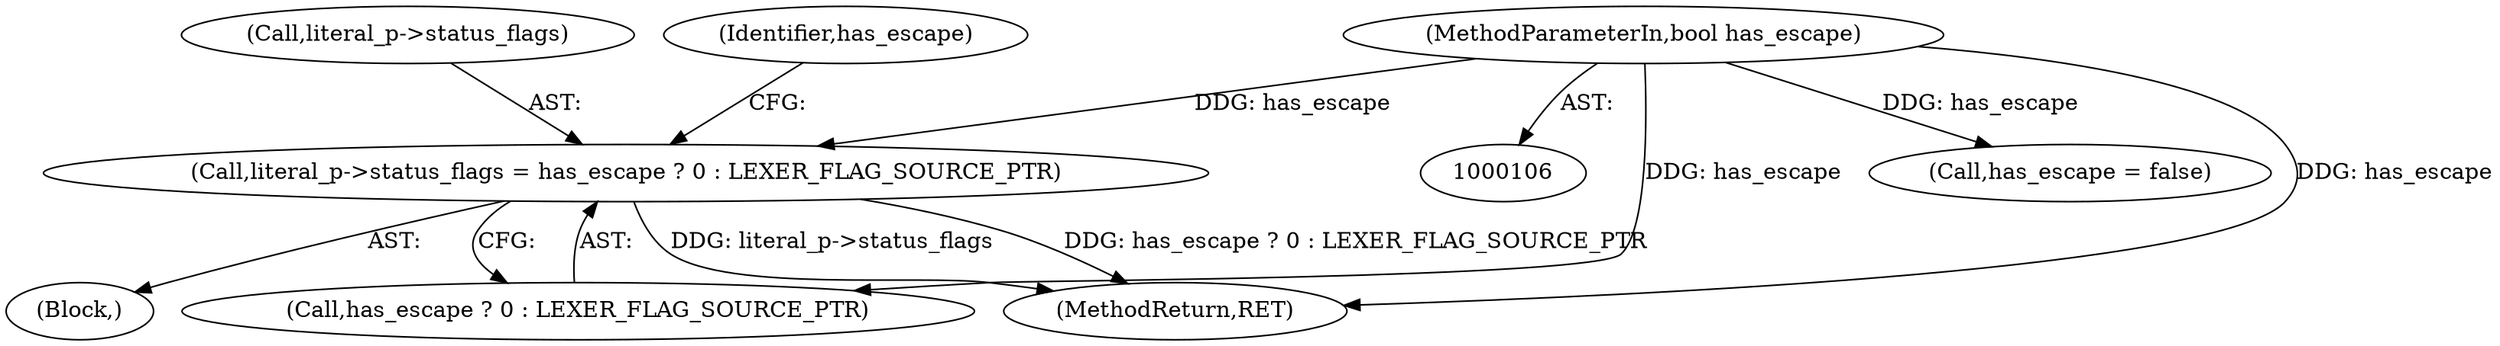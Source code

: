 digraph "0_jerryscript_03a8c630f015f63268639d3ed3bf82cff6fa77d8@pointer" {
"1000263" [label="(Call,literal_p->status_flags = has_escape ? 0 : LEXER_FLAG_SOURCE_PTR)"];
"1000111" [label="(MethodParameterIn,bool has_escape)"];
"1000111" [label="(MethodParameterIn,bool has_escape)"];
"1000112" [label="(Block,)"];
"1000263" [label="(Call,literal_p->status_flags = has_escape ? 0 : LEXER_FLAG_SOURCE_PTR)"];
"1000272" [label="(Identifier,has_escape)"];
"1000236" [label="(Call,has_escape = false)"];
"1000323" [label="(MethodReturn,RET)"];
"1000264" [label="(Call,literal_p->status_flags)"];
"1000267" [label="(Call,has_escape ? 0 : LEXER_FLAG_SOURCE_PTR)"];
"1000263" -> "1000112"  [label="AST: "];
"1000263" -> "1000267"  [label="CFG: "];
"1000264" -> "1000263"  [label="AST: "];
"1000267" -> "1000263"  [label="AST: "];
"1000272" -> "1000263"  [label="CFG: "];
"1000263" -> "1000323"  [label="DDG: has_escape ? 0 : LEXER_FLAG_SOURCE_PTR"];
"1000263" -> "1000323"  [label="DDG: literal_p->status_flags"];
"1000111" -> "1000263"  [label="DDG: has_escape"];
"1000111" -> "1000106"  [label="AST: "];
"1000111" -> "1000323"  [label="DDG: has_escape"];
"1000111" -> "1000236"  [label="DDG: has_escape"];
"1000111" -> "1000267"  [label="DDG: has_escape"];
}
